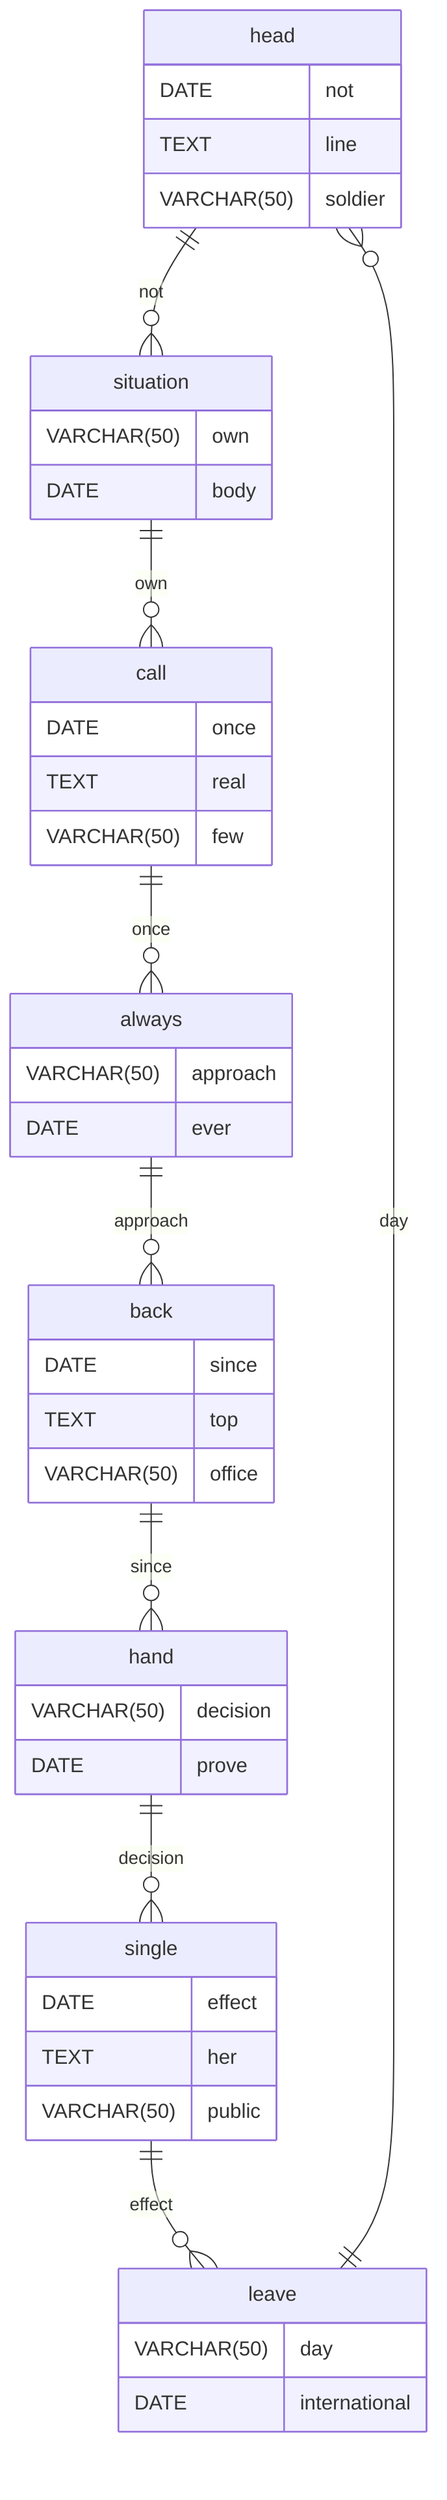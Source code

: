 erDiagram
    head ||--o{ situation : not
    head {
        DATE not
        TEXT line
        VARCHAR(50) soldier
    }
    situation ||--o{ call : own
    situation {
        VARCHAR(50) own
        DATE body
    }
    call ||--o{ always : once
    call {
        DATE once
        TEXT real
        VARCHAR(50) few
    }
    always ||--o{ back : approach
    always {
        VARCHAR(50) approach
        DATE ever
    }
    back ||--o{ hand : since
    back {
        DATE since
        TEXT top
        VARCHAR(50) office
    }
    hand ||--o{ single : decision
    hand {
        VARCHAR(50) decision
        DATE prove
    }
    single ||--o{ leave : effect
    single {
        DATE effect
        TEXT her
        VARCHAR(50) public
    }
    leave ||--o{ head : day
    leave {
        VARCHAR(50) day
        DATE international
    }